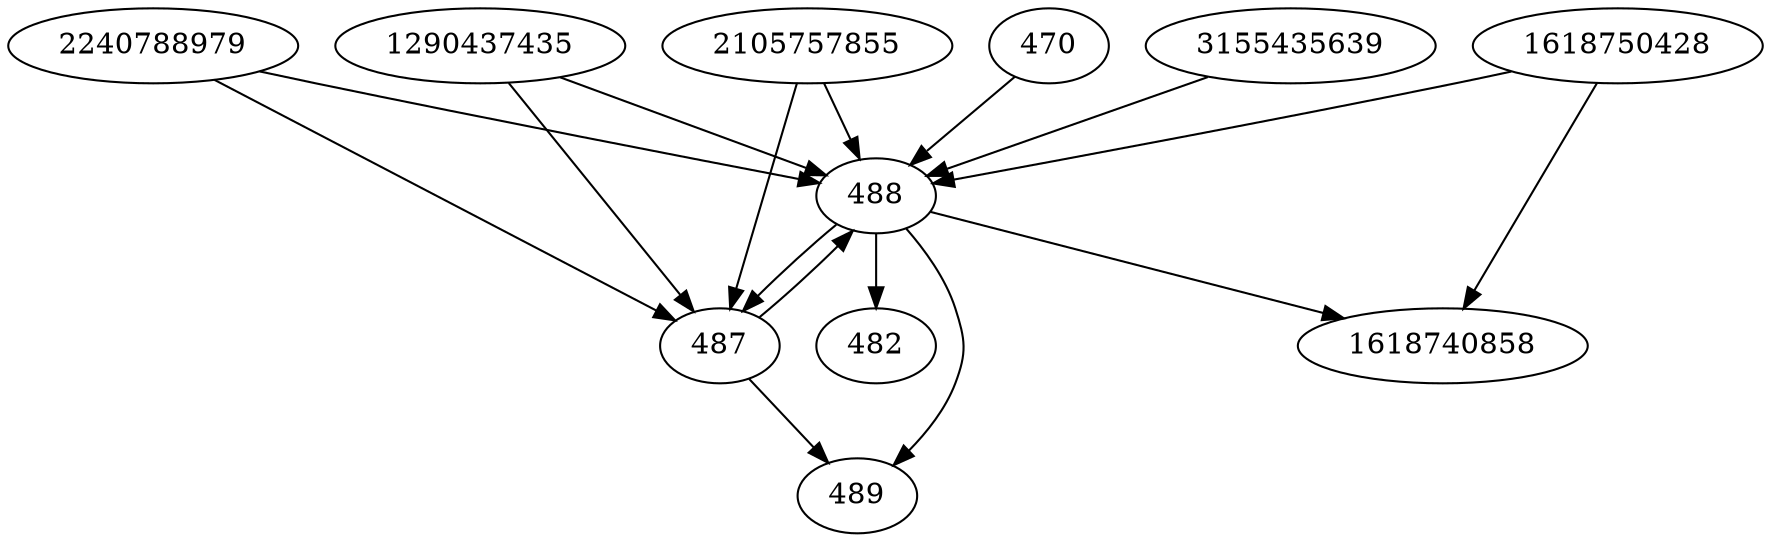 strict digraph  {
482;
487;
488;
489;
2240788979;
470;
3155435639;
1618740858;
1290437435;
1618750428;
2105757855;
487 -> 489;
487 -> 488;
488 -> 482;
488 -> 487;
488 -> 1618740858;
488 -> 489;
2240788979 -> 487;
2240788979 -> 488;
470 -> 488;
3155435639 -> 488;
1290437435 -> 487;
1290437435 -> 488;
1618750428 -> 488;
1618750428 -> 1618740858;
2105757855 -> 487;
2105757855 -> 488;
}
